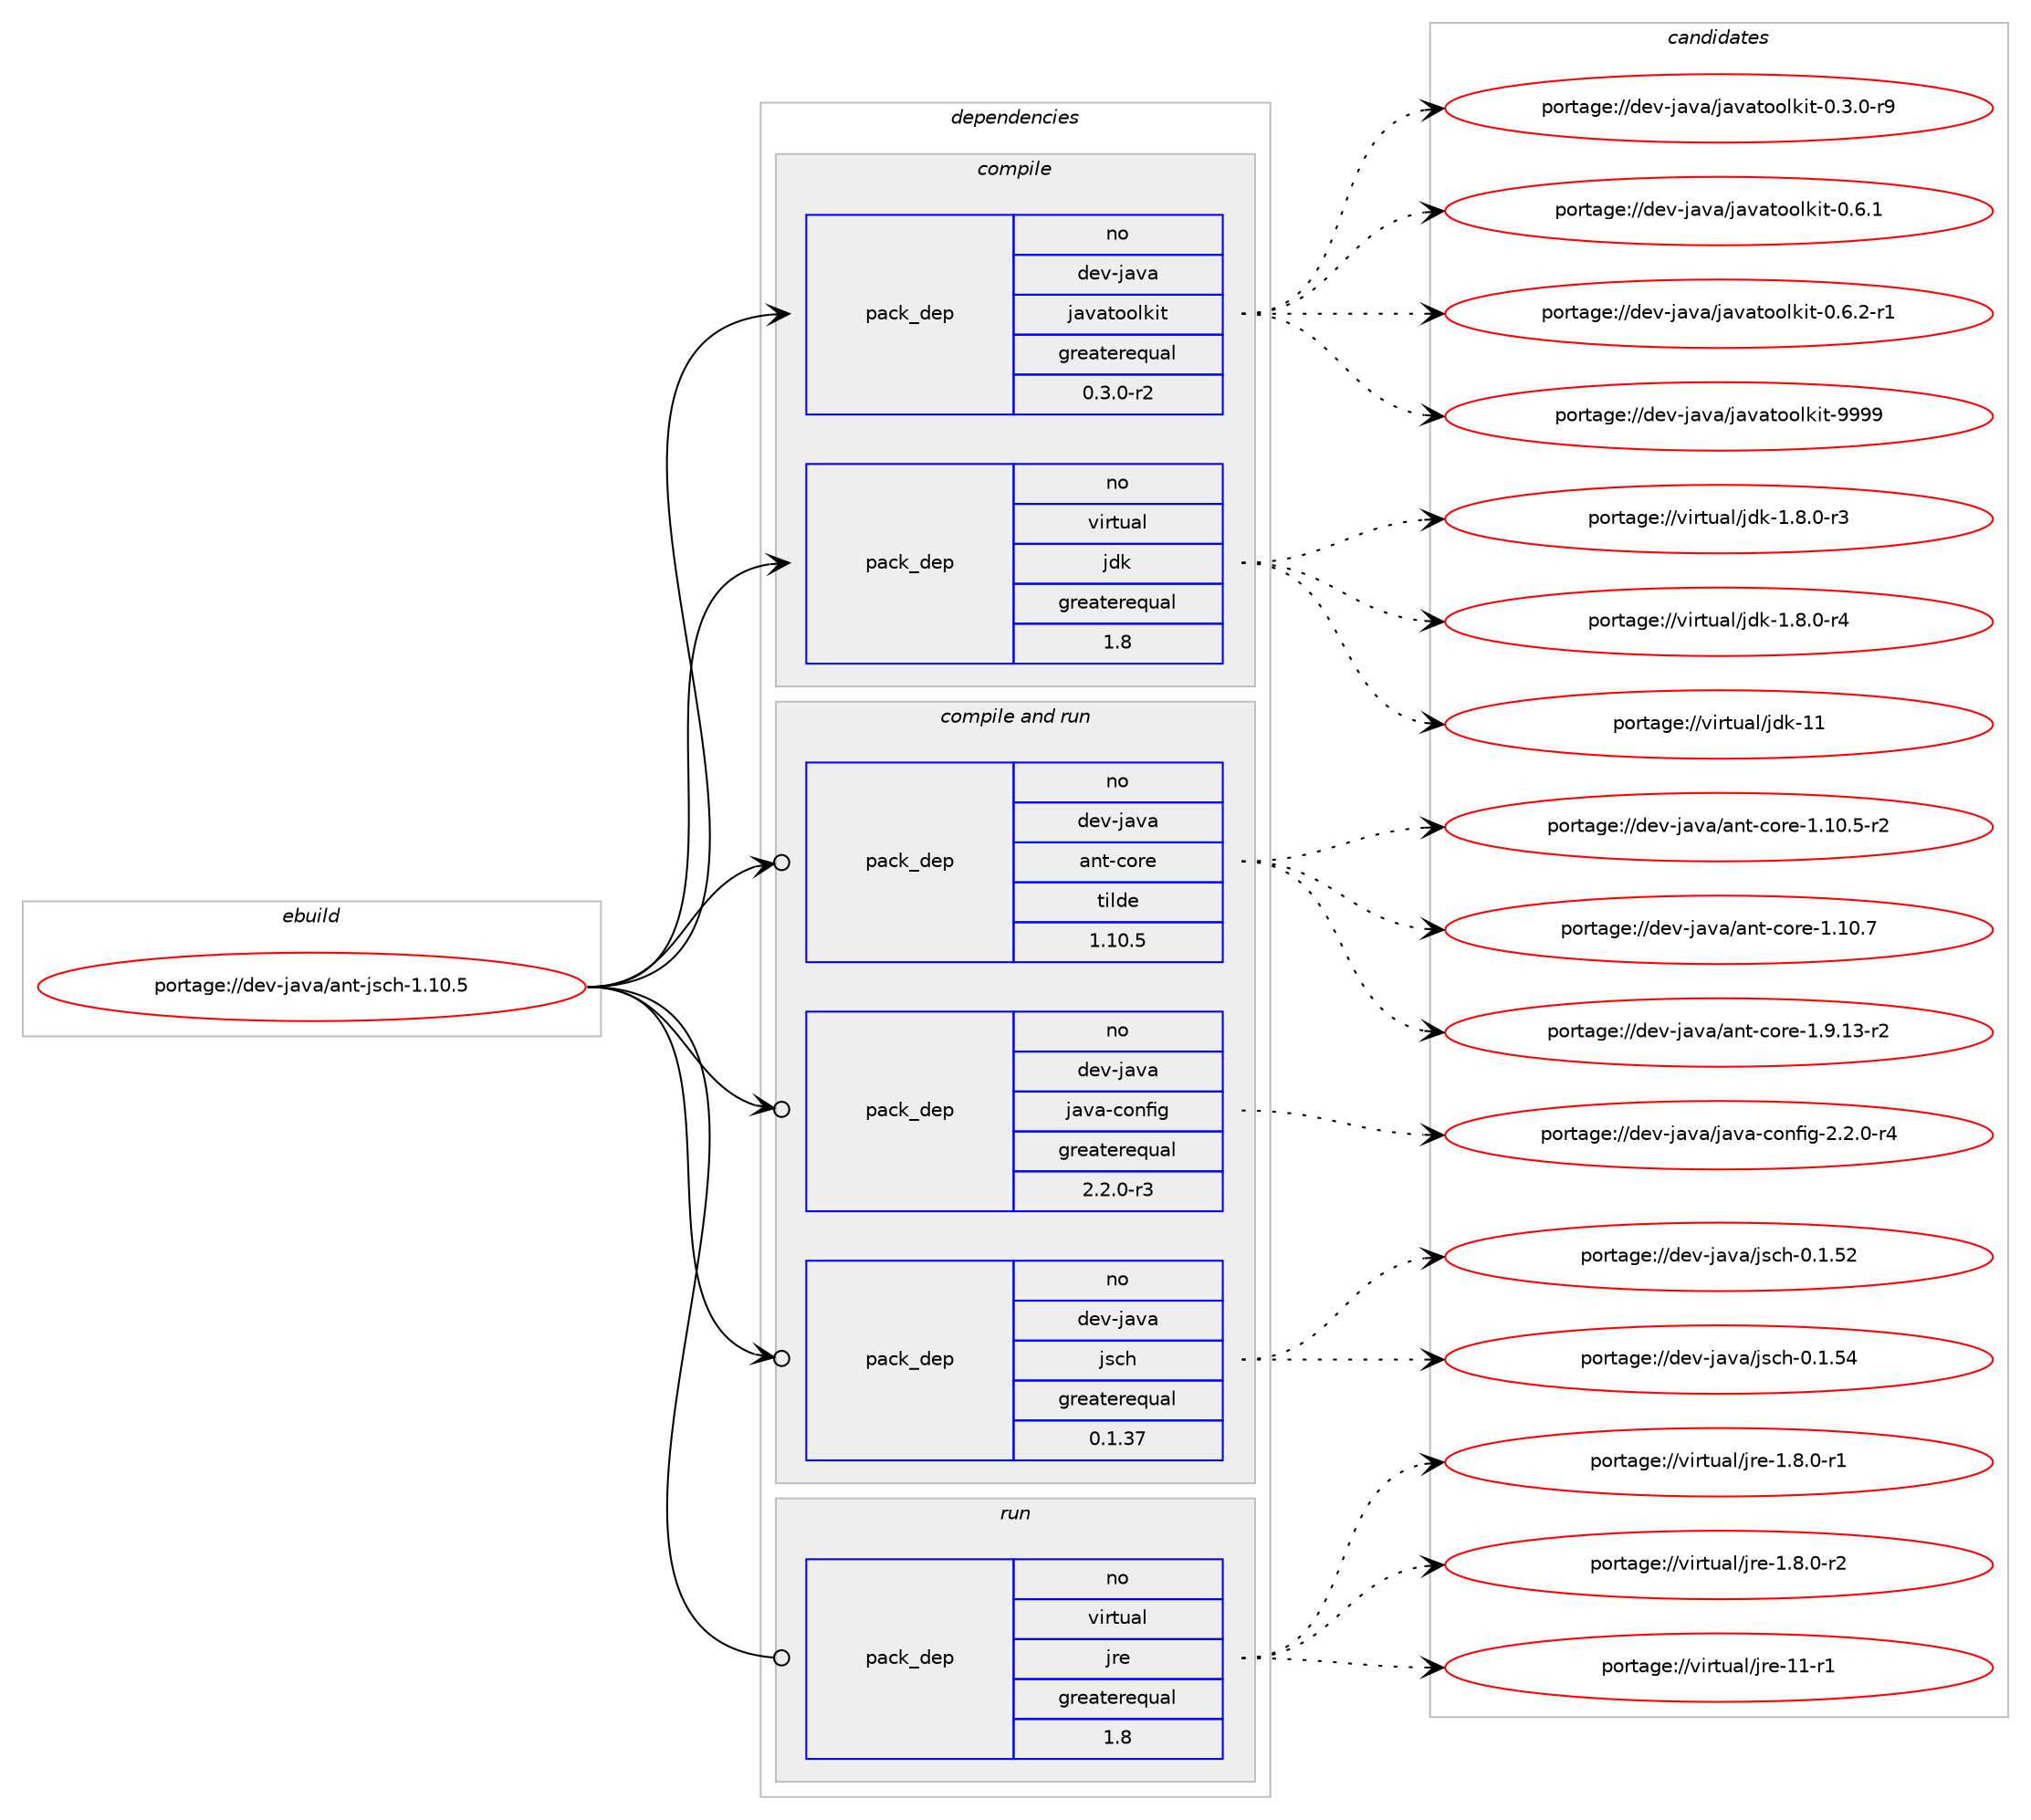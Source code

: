 digraph prolog {

# *************
# Graph options
# *************

newrank=true;
concentrate=true;
compound=true;
graph [rankdir=LR,fontname=Helvetica,fontsize=10,ranksep=1.5];#, ranksep=2.5, nodesep=0.2];
edge  [arrowhead=vee];
node  [fontname=Helvetica,fontsize=10];

# **********
# The ebuild
# **********

subgraph cluster_leftcol {
color=gray;
rank=same;
label=<<i>ebuild</i>>;
id [label="portage://dev-java/ant-jsch-1.10.5", color=red, width=4, href="../dev-java/ant-jsch-1.10.5.svg"];
}

# ****************
# The dependencies
# ****************

subgraph cluster_midcol {
color=gray;
label=<<i>dependencies</i>>;
subgraph cluster_compile {
fillcolor="#eeeeee";
style=filled;
label=<<i>compile</i>>;
subgraph pack65577 {
dependency86286 [label=<<TABLE BORDER="0" CELLBORDER="1" CELLSPACING="0" CELLPADDING="4" WIDTH="220"><TR><TD ROWSPAN="6" CELLPADDING="30">pack_dep</TD></TR><TR><TD WIDTH="110">no</TD></TR><TR><TD>dev-java</TD></TR><TR><TD>javatoolkit</TD></TR><TR><TD>greaterequal</TD></TR><TR><TD>0.3.0-r2</TD></TR></TABLE>>, shape=none, color=blue];
}
id:e -> dependency86286:w [weight=20,style="solid",arrowhead="vee"];
subgraph pack65578 {
dependency86287 [label=<<TABLE BORDER="0" CELLBORDER="1" CELLSPACING="0" CELLPADDING="4" WIDTH="220"><TR><TD ROWSPAN="6" CELLPADDING="30">pack_dep</TD></TR><TR><TD WIDTH="110">no</TD></TR><TR><TD>virtual</TD></TR><TR><TD>jdk</TD></TR><TR><TD>greaterequal</TD></TR><TR><TD>1.8</TD></TR></TABLE>>, shape=none, color=blue];
}
id:e -> dependency86287:w [weight=20,style="solid",arrowhead="vee"];
}
subgraph cluster_compileandrun {
fillcolor="#eeeeee";
style=filled;
label=<<i>compile and run</i>>;
subgraph pack65579 {
dependency86288 [label=<<TABLE BORDER="0" CELLBORDER="1" CELLSPACING="0" CELLPADDING="4" WIDTH="220"><TR><TD ROWSPAN="6" CELLPADDING="30">pack_dep</TD></TR><TR><TD WIDTH="110">no</TD></TR><TR><TD>dev-java</TD></TR><TR><TD>ant-core</TD></TR><TR><TD>tilde</TD></TR><TR><TD>1.10.5</TD></TR></TABLE>>, shape=none, color=blue];
}
id:e -> dependency86288:w [weight=20,style="solid",arrowhead="odotvee"];
subgraph pack65580 {
dependency86289 [label=<<TABLE BORDER="0" CELLBORDER="1" CELLSPACING="0" CELLPADDING="4" WIDTH="220"><TR><TD ROWSPAN="6" CELLPADDING="30">pack_dep</TD></TR><TR><TD WIDTH="110">no</TD></TR><TR><TD>dev-java</TD></TR><TR><TD>java-config</TD></TR><TR><TD>greaterequal</TD></TR><TR><TD>2.2.0-r3</TD></TR></TABLE>>, shape=none, color=blue];
}
id:e -> dependency86289:w [weight=20,style="solid",arrowhead="odotvee"];
subgraph pack65581 {
dependency86290 [label=<<TABLE BORDER="0" CELLBORDER="1" CELLSPACING="0" CELLPADDING="4" WIDTH="220"><TR><TD ROWSPAN="6" CELLPADDING="30">pack_dep</TD></TR><TR><TD WIDTH="110">no</TD></TR><TR><TD>dev-java</TD></TR><TR><TD>jsch</TD></TR><TR><TD>greaterequal</TD></TR><TR><TD>0.1.37</TD></TR></TABLE>>, shape=none, color=blue];
}
id:e -> dependency86290:w [weight=20,style="solid",arrowhead="odotvee"];
}
subgraph cluster_run {
fillcolor="#eeeeee";
style=filled;
label=<<i>run</i>>;
subgraph pack65582 {
dependency86291 [label=<<TABLE BORDER="0" CELLBORDER="1" CELLSPACING="0" CELLPADDING="4" WIDTH="220"><TR><TD ROWSPAN="6" CELLPADDING="30">pack_dep</TD></TR><TR><TD WIDTH="110">no</TD></TR><TR><TD>virtual</TD></TR><TR><TD>jre</TD></TR><TR><TD>greaterequal</TD></TR><TR><TD>1.8</TD></TR></TABLE>>, shape=none, color=blue];
}
id:e -> dependency86291:w [weight=20,style="solid",arrowhead="odot"];
}
}

# **************
# The candidates
# **************

subgraph cluster_choices {
rank=same;
color=gray;
label=<<i>candidates</i>>;

subgraph choice65577 {
color=black;
nodesep=1;
choiceportage1001011184510697118974710697118971161111111081071051164548465146484511457 [label="portage://dev-java/javatoolkit-0.3.0-r9", color=red, width=4,href="../dev-java/javatoolkit-0.3.0-r9.svg"];
choiceportage100101118451069711897471069711897116111111108107105116454846544649 [label="portage://dev-java/javatoolkit-0.6.1", color=red, width=4,href="../dev-java/javatoolkit-0.6.1.svg"];
choiceportage1001011184510697118974710697118971161111111081071051164548465446504511449 [label="portage://dev-java/javatoolkit-0.6.2-r1", color=red, width=4,href="../dev-java/javatoolkit-0.6.2-r1.svg"];
choiceportage1001011184510697118974710697118971161111111081071051164557575757 [label="portage://dev-java/javatoolkit-9999", color=red, width=4,href="../dev-java/javatoolkit-9999.svg"];
dependency86286:e -> choiceportage1001011184510697118974710697118971161111111081071051164548465146484511457:w [style=dotted,weight="100"];
dependency86286:e -> choiceportage100101118451069711897471069711897116111111108107105116454846544649:w [style=dotted,weight="100"];
dependency86286:e -> choiceportage1001011184510697118974710697118971161111111081071051164548465446504511449:w [style=dotted,weight="100"];
dependency86286:e -> choiceportage1001011184510697118974710697118971161111111081071051164557575757:w [style=dotted,weight="100"];
}
subgraph choice65578 {
color=black;
nodesep=1;
choiceportage11810511411611797108471061001074549465646484511451 [label="portage://virtual/jdk-1.8.0-r3", color=red, width=4,href="../virtual/jdk-1.8.0-r3.svg"];
choiceportage11810511411611797108471061001074549465646484511452 [label="portage://virtual/jdk-1.8.0-r4", color=red, width=4,href="../virtual/jdk-1.8.0-r4.svg"];
choiceportage1181051141161179710847106100107454949 [label="portage://virtual/jdk-11", color=red, width=4,href="../virtual/jdk-11.svg"];
dependency86287:e -> choiceportage11810511411611797108471061001074549465646484511451:w [style=dotted,weight="100"];
dependency86287:e -> choiceportage11810511411611797108471061001074549465646484511452:w [style=dotted,weight="100"];
dependency86287:e -> choiceportage1181051141161179710847106100107454949:w [style=dotted,weight="100"];
}
subgraph choice65579 {
color=black;
nodesep=1;
choiceportage10010111845106971189747971101164599111114101454946494846534511450 [label="portage://dev-java/ant-core-1.10.5-r2", color=red, width=4,href="../dev-java/ant-core-1.10.5-r2.svg"];
choiceportage1001011184510697118974797110116459911111410145494649484655 [label="portage://dev-java/ant-core-1.10.7", color=red, width=4,href="../dev-java/ant-core-1.10.7.svg"];
choiceportage10010111845106971189747971101164599111114101454946574649514511450 [label="portage://dev-java/ant-core-1.9.13-r2", color=red, width=4,href="../dev-java/ant-core-1.9.13-r2.svg"];
dependency86288:e -> choiceportage10010111845106971189747971101164599111114101454946494846534511450:w [style=dotted,weight="100"];
dependency86288:e -> choiceportage1001011184510697118974797110116459911111410145494649484655:w [style=dotted,weight="100"];
dependency86288:e -> choiceportage10010111845106971189747971101164599111114101454946574649514511450:w [style=dotted,weight="100"];
}
subgraph choice65580 {
color=black;
nodesep=1;
choiceportage10010111845106971189747106971189745991111101021051034550465046484511452 [label="portage://dev-java/java-config-2.2.0-r4", color=red, width=4,href="../dev-java/java-config-2.2.0-r4.svg"];
dependency86289:e -> choiceportage10010111845106971189747106971189745991111101021051034550465046484511452:w [style=dotted,weight="100"];
}
subgraph choice65581 {
color=black;
nodesep=1;
choiceportage100101118451069711897471061159910445484649465350 [label="portage://dev-java/jsch-0.1.52", color=red, width=4,href="../dev-java/jsch-0.1.52.svg"];
choiceportage100101118451069711897471061159910445484649465352 [label="portage://dev-java/jsch-0.1.54", color=red, width=4,href="../dev-java/jsch-0.1.54.svg"];
dependency86290:e -> choiceportage100101118451069711897471061159910445484649465350:w [style=dotted,weight="100"];
dependency86290:e -> choiceportage100101118451069711897471061159910445484649465352:w [style=dotted,weight="100"];
}
subgraph choice65582 {
color=black;
nodesep=1;
choiceportage11810511411611797108471061141014549465646484511449 [label="portage://virtual/jre-1.8.0-r1", color=red, width=4,href="../virtual/jre-1.8.0-r1.svg"];
choiceportage11810511411611797108471061141014549465646484511450 [label="portage://virtual/jre-1.8.0-r2", color=red, width=4,href="../virtual/jre-1.8.0-r2.svg"];
choiceportage11810511411611797108471061141014549494511449 [label="portage://virtual/jre-11-r1", color=red, width=4,href="../virtual/jre-11-r1.svg"];
dependency86291:e -> choiceportage11810511411611797108471061141014549465646484511449:w [style=dotted,weight="100"];
dependency86291:e -> choiceportage11810511411611797108471061141014549465646484511450:w [style=dotted,weight="100"];
dependency86291:e -> choiceportage11810511411611797108471061141014549494511449:w [style=dotted,weight="100"];
}
}

}

